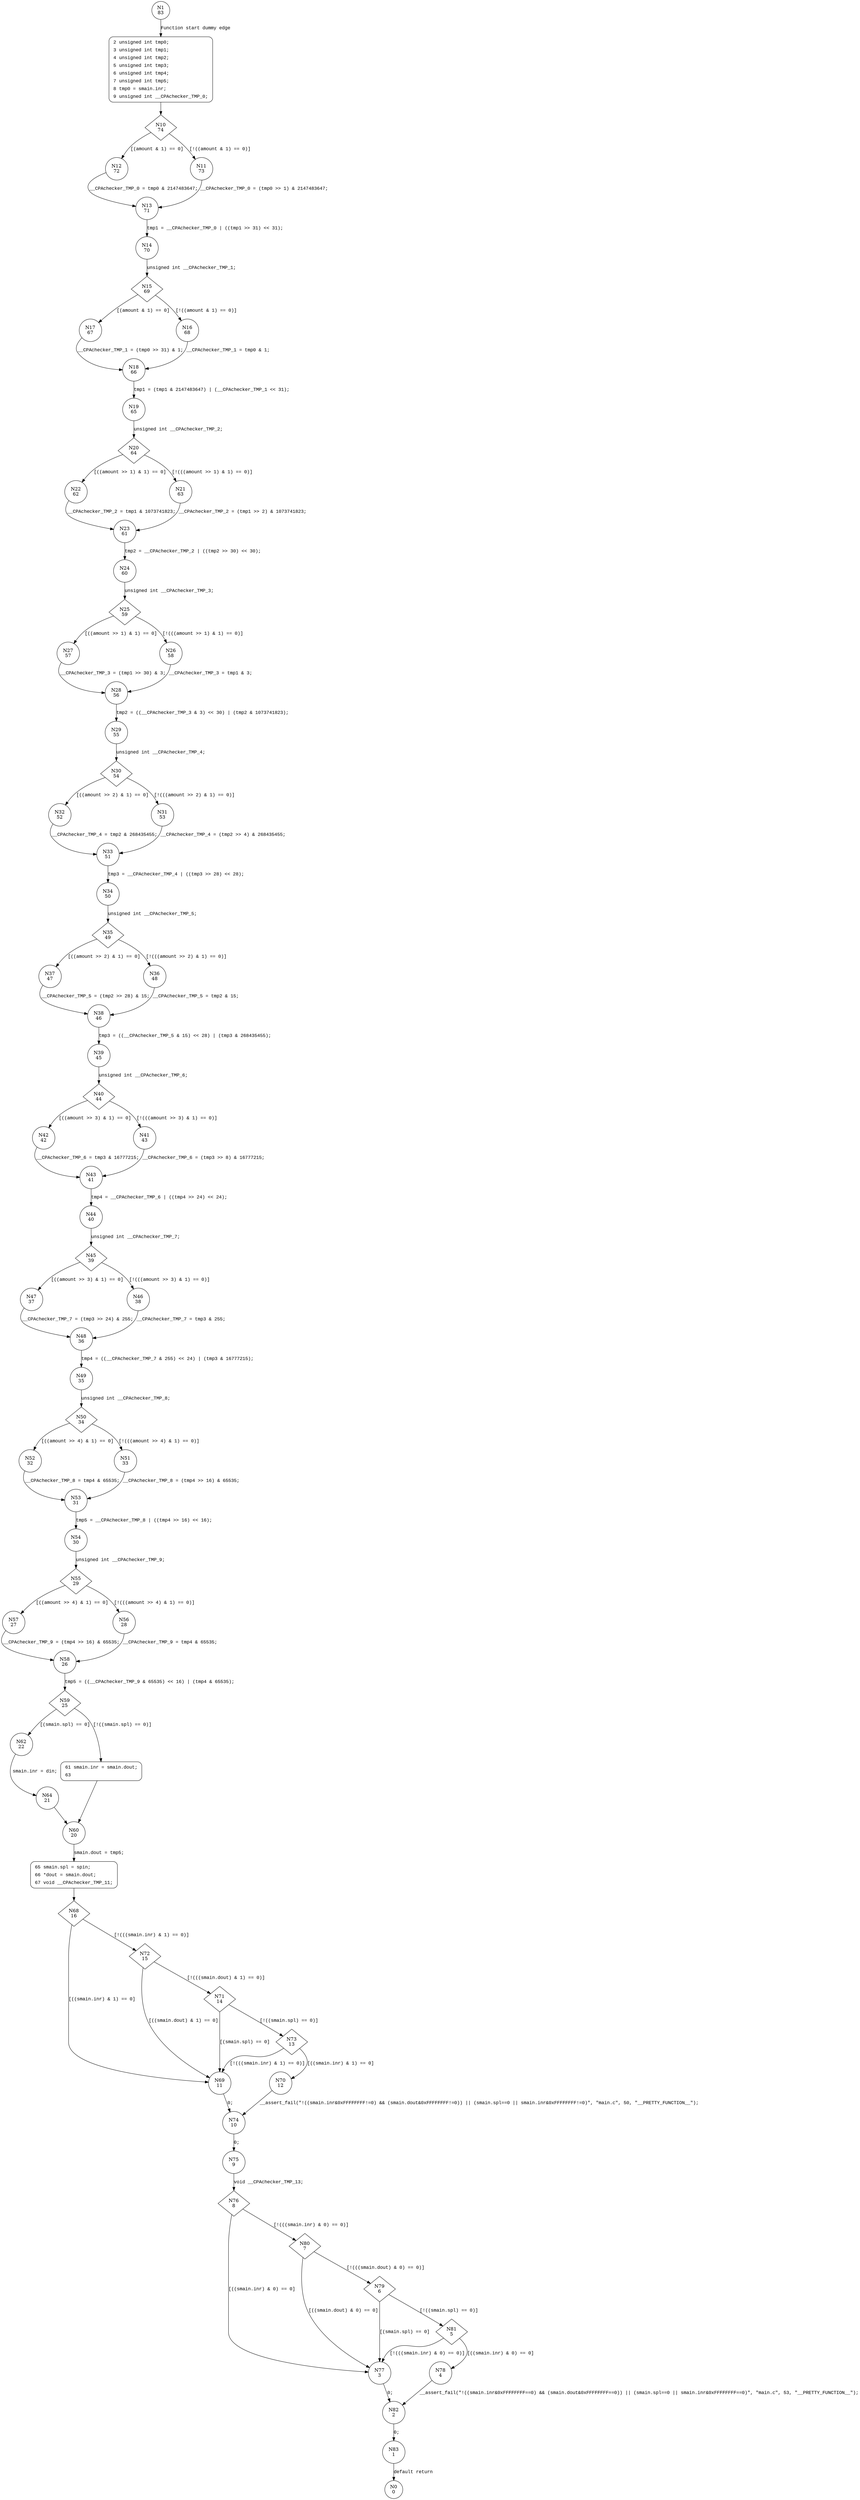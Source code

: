digraph spinner {
1 [shape="circle" label="N1\n83"]
2 [shape="circle" label="N2\n82"]
10 [shape="diamond" label="N10\n74"]
12 [shape="circle" label="N12\n72"]
11 [shape="circle" label="N11\n73"]
13 [shape="circle" label="N13\n71"]
14 [shape="circle" label="N14\n70"]
15 [shape="diamond" label="N15\n69"]
17 [shape="circle" label="N17\n67"]
16 [shape="circle" label="N16\n68"]
18 [shape="circle" label="N18\n66"]
19 [shape="circle" label="N19\n65"]
20 [shape="diamond" label="N20\n64"]
22 [shape="circle" label="N22\n62"]
21 [shape="circle" label="N21\n63"]
23 [shape="circle" label="N23\n61"]
24 [shape="circle" label="N24\n60"]
25 [shape="diamond" label="N25\n59"]
27 [shape="circle" label="N27\n57"]
26 [shape="circle" label="N26\n58"]
28 [shape="circle" label="N28\n56"]
29 [shape="circle" label="N29\n55"]
30 [shape="diamond" label="N30\n54"]
32 [shape="circle" label="N32\n52"]
31 [shape="circle" label="N31\n53"]
33 [shape="circle" label="N33\n51"]
34 [shape="circle" label="N34\n50"]
35 [shape="diamond" label="N35\n49"]
37 [shape="circle" label="N37\n47"]
36 [shape="circle" label="N36\n48"]
38 [shape="circle" label="N38\n46"]
39 [shape="circle" label="N39\n45"]
40 [shape="diamond" label="N40\n44"]
42 [shape="circle" label="N42\n42"]
41 [shape="circle" label="N41\n43"]
43 [shape="circle" label="N43\n41"]
44 [shape="circle" label="N44\n40"]
45 [shape="diamond" label="N45\n39"]
47 [shape="circle" label="N47\n37"]
46 [shape="circle" label="N46\n38"]
48 [shape="circle" label="N48\n36"]
49 [shape="circle" label="N49\n35"]
50 [shape="diamond" label="N50\n34"]
52 [shape="circle" label="N52\n32"]
51 [shape="circle" label="N51\n33"]
53 [shape="circle" label="N53\n31"]
54 [shape="circle" label="N54\n30"]
55 [shape="diamond" label="N55\n29"]
57 [shape="circle" label="N57\n27"]
56 [shape="circle" label="N56\n28"]
58 [shape="circle" label="N58\n26"]
59 [shape="diamond" label="N59\n25"]
62 [shape="circle" label="N62\n22"]
61 [shape="circle" label="N61\n24"]
60 [shape="circle" label="N60\n20"]
65 [shape="circle" label="N65\n19"]
68 [shape="diamond" label="N68\n16"]
69 [shape="circle" label="N69\n11"]
72 [shape="diamond" label="N72\n15"]
71 [shape="diamond" label="N71\n14"]
73 [shape="diamond" label="N73\n13"]
70 [shape="circle" label="N70\n12"]
74 [shape="circle" label="N74\n10"]
75 [shape="circle" label="N75\n9"]
76 [shape="diamond" label="N76\n8"]
77 [shape="circle" label="N77\n3"]
80 [shape="diamond" label="N80\n7"]
79 [shape="diamond" label="N79\n6"]
81 [shape="diamond" label="N81\n5"]
78 [shape="circle" label="N78\n4"]
82 [shape="circle" label="N82\n2"]
83 [shape="circle" label="N83\n1"]
64 [shape="circle" label="N64\n21"]
0 [shape="circle" label="N0\n0"]
2 [style="filled,bold" penwidth="1" fillcolor="white" fontname="Courier New" shape="Mrecord" label=<<table border="0" cellborder="0" cellpadding="3" bgcolor="white"><tr><td align="right">2</td><td align="left">unsigned int tmp0;</td></tr><tr><td align="right">3</td><td align="left">unsigned int tmp1;</td></tr><tr><td align="right">4</td><td align="left">unsigned int tmp2;</td></tr><tr><td align="right">5</td><td align="left">unsigned int tmp3;</td></tr><tr><td align="right">6</td><td align="left">unsigned int tmp4;</td></tr><tr><td align="right">7</td><td align="left">unsigned int tmp5;</td></tr><tr><td align="right">8</td><td align="left">tmp0 = smain.inr;</td></tr><tr><td align="right">9</td><td align="left">unsigned int __CPAchecker_TMP_0;</td></tr></table>>]
2 -> 10[label=""]
61 [style="filled,bold" penwidth="1" fillcolor="white" fontname="Courier New" shape="Mrecord" label=<<table border="0" cellborder="0" cellpadding="3" bgcolor="white"><tr><td align="right">61</td><td align="left">smain.inr = smain.dout;</td></tr><tr><td align="right">63</td><td align="left"></td></tr></table>>]
61 -> 60[label=""]
65 [style="filled,bold" penwidth="1" fillcolor="white" fontname="Courier New" shape="Mrecord" label=<<table border="0" cellborder="0" cellpadding="3" bgcolor="white"><tr><td align="right">65</td><td align="left">smain.spl = spin;</td></tr><tr><td align="right">66</td><td align="left">*dout = smain.dout;</td></tr><tr><td align="right">67</td><td align="left">void __CPAchecker_TMP_11;</td></tr></table>>]
65 -> 68[label=""]
1 -> 2 [label="Function start dummy edge" fontname="Courier New"]
10 -> 12 [label="[(amount & 1) == 0]" fontname="Courier New"]
10 -> 11 [label="[!((amount & 1) == 0)]" fontname="Courier New"]
13 -> 14 [label="tmp1 = __CPAchecker_TMP_0 | ((tmp1 >> 31) << 31);" fontname="Courier New"]
15 -> 17 [label="[(amount & 1) == 0]" fontname="Courier New"]
15 -> 16 [label="[!((amount & 1) == 0)]" fontname="Courier New"]
18 -> 19 [label="tmp1 = (tmp1 & 2147483647) | (__CPAchecker_TMP_1 << 31);" fontname="Courier New"]
20 -> 22 [label="[((amount >> 1) & 1) == 0]" fontname="Courier New"]
20 -> 21 [label="[!(((amount >> 1) & 1) == 0)]" fontname="Courier New"]
23 -> 24 [label="tmp2 = __CPAchecker_TMP_2 | ((tmp2 >> 30) << 30);" fontname="Courier New"]
25 -> 27 [label="[((amount >> 1) & 1) == 0]" fontname="Courier New"]
25 -> 26 [label="[!(((amount >> 1) & 1) == 0)]" fontname="Courier New"]
28 -> 29 [label="tmp2 = ((__CPAchecker_TMP_3 & 3) << 30) | (tmp2 & 1073741823);" fontname="Courier New"]
30 -> 32 [label="[((amount >> 2) & 1) == 0]" fontname="Courier New"]
30 -> 31 [label="[!(((amount >> 2) & 1) == 0)]" fontname="Courier New"]
33 -> 34 [label="tmp3 = __CPAchecker_TMP_4 | ((tmp3 >> 28) << 28);" fontname="Courier New"]
35 -> 37 [label="[((amount >> 2) & 1) == 0]" fontname="Courier New"]
35 -> 36 [label="[!(((amount >> 2) & 1) == 0)]" fontname="Courier New"]
38 -> 39 [label="tmp3 = ((__CPAchecker_TMP_5 & 15) << 28) | (tmp3 & 268435455);" fontname="Courier New"]
40 -> 42 [label="[((amount >> 3) & 1) == 0]" fontname="Courier New"]
40 -> 41 [label="[!(((amount >> 3) & 1) == 0)]" fontname="Courier New"]
43 -> 44 [label="tmp4 = __CPAchecker_TMP_6 | ((tmp4 >> 24) << 24);" fontname="Courier New"]
45 -> 47 [label="[((amount >> 3) & 1) == 0]" fontname="Courier New"]
45 -> 46 [label="[!(((amount >> 3) & 1) == 0)]" fontname="Courier New"]
48 -> 49 [label="tmp4 = ((__CPAchecker_TMP_7 & 255) << 24) | (tmp3 & 16777215);" fontname="Courier New"]
50 -> 52 [label="[((amount >> 4) & 1) == 0]" fontname="Courier New"]
50 -> 51 [label="[!(((amount >> 4) & 1) == 0)]" fontname="Courier New"]
53 -> 54 [label="tmp5 = __CPAchecker_TMP_8 | ((tmp4 >> 16) << 16);" fontname="Courier New"]
55 -> 57 [label="[((amount >> 4) & 1) == 0]" fontname="Courier New"]
55 -> 56 [label="[!(((amount >> 4) & 1) == 0)]" fontname="Courier New"]
58 -> 59 [label="tmp5 = ((__CPAchecker_TMP_9 & 65535) << 16) | (tmp4 & 65535);" fontname="Courier New"]
59 -> 62 [label="[(smain.spl) == 0]" fontname="Courier New"]
59 -> 61 [label="[!((smain.spl) == 0)]" fontname="Courier New"]
60 -> 65 [label="smain.dout = tmp5;" fontname="Courier New"]
68 -> 69 [label="[((smain.inr) & 1) == 0]" fontname="Courier New"]
68 -> 72 [label="[!(((smain.inr) & 1) == 0)]" fontname="Courier New"]
72 -> 69 [label="[((smain.dout) & 1) == 0]" fontname="Courier New"]
72 -> 71 [label="[!(((smain.dout) & 1) == 0)]" fontname="Courier New"]
71 -> 69 [label="[(smain.spl) == 0]" fontname="Courier New"]
71 -> 73 [label="[!((smain.spl) == 0)]" fontname="Courier New"]
73 -> 70 [label="[((smain.inr) & 1) == 0]" fontname="Courier New"]
73 -> 69 [label="[!(((smain.inr) & 1) == 0)]" fontname="Courier New"]
69 -> 74 [label="0;" fontname="Courier New"]
74 -> 75 [label="0;" fontname="Courier New"]
76 -> 77 [label="[((smain.inr) & 0) == 0]" fontname="Courier New"]
76 -> 80 [label="[!(((smain.inr) & 0) == 0)]" fontname="Courier New"]
80 -> 77 [label="[((smain.dout) & 0) == 0]" fontname="Courier New"]
80 -> 79 [label="[!(((smain.dout) & 0) == 0)]" fontname="Courier New"]
79 -> 77 [label="[(smain.spl) == 0]" fontname="Courier New"]
79 -> 81 [label="[!((smain.spl) == 0)]" fontname="Courier New"]
81 -> 78 [label="[((smain.inr) & 0) == 0]" fontname="Courier New"]
81 -> 77 [label="[!(((smain.inr) & 0) == 0)]" fontname="Courier New"]
77 -> 82 [label="0;" fontname="Courier New"]
82 -> 83 [label="0;" fontname="Courier New"]
78 -> 82 [label="__assert_fail(\"!((smain.inr&0xFFFFFFFF==0) && (smain.dout&0xFFFFFFFF==0)) || (smain.spl==0 || smain.inr&0xFFFFFFFF==0)\", \"main.c\", 53, \"__PRETTY_FUNCTION__\");" fontname="Courier New"]
62 -> 64 [label="smain.inr = din;" fontname="Courier New"]
57 -> 58 [label="__CPAchecker_TMP_9 = (tmp4 >> 16) & 65535;" fontname="Courier New"]
47 -> 48 [label="__CPAchecker_TMP_7 = (tmp3 >> 24) & 255;" fontname="Courier New"]
37 -> 38 [label="__CPAchecker_TMP_5 = (tmp2 >> 28) & 15;" fontname="Courier New"]
27 -> 28 [label="__CPAchecker_TMP_3 = (tmp1 >> 30) & 3;" fontname="Courier New"]
17 -> 18 [label="__CPAchecker_TMP_1 = (tmp0 >> 31) & 1;" fontname="Courier New"]
11 -> 13 [label="__CPAchecker_TMP_0 = (tmp0 >> 1) & 2147483647;" fontname="Courier New"]
14 -> 15 [label="unsigned int __CPAchecker_TMP_1;" fontname="Courier New"]
16 -> 18 [label="__CPAchecker_TMP_1 = tmp0 & 1;" fontname="Courier New"]
19 -> 20 [label="unsigned int __CPAchecker_TMP_2;" fontname="Courier New"]
21 -> 23 [label="__CPAchecker_TMP_2 = (tmp1 >> 2) & 1073741823;" fontname="Courier New"]
24 -> 25 [label="unsigned int __CPAchecker_TMP_3;" fontname="Courier New"]
26 -> 28 [label="__CPAchecker_TMP_3 = tmp1 & 3;" fontname="Courier New"]
29 -> 30 [label="unsigned int __CPAchecker_TMP_4;" fontname="Courier New"]
31 -> 33 [label="__CPAchecker_TMP_4 = (tmp2 >> 4) & 268435455;" fontname="Courier New"]
34 -> 35 [label="unsigned int __CPAchecker_TMP_5;" fontname="Courier New"]
36 -> 38 [label="__CPAchecker_TMP_5 = tmp2 & 15;" fontname="Courier New"]
39 -> 40 [label="unsigned int __CPAchecker_TMP_6;" fontname="Courier New"]
41 -> 43 [label="__CPAchecker_TMP_6 = (tmp3 >> 8) & 16777215;" fontname="Courier New"]
44 -> 45 [label="unsigned int __CPAchecker_TMP_7;" fontname="Courier New"]
46 -> 48 [label="__CPAchecker_TMP_7 = tmp3 & 255;" fontname="Courier New"]
49 -> 50 [label="unsigned int __CPAchecker_TMP_8;" fontname="Courier New"]
51 -> 53 [label="__CPAchecker_TMP_8 = (tmp4 >> 16) & 65535;" fontname="Courier New"]
54 -> 55 [label="unsigned int __CPAchecker_TMP_9;" fontname="Courier New"]
56 -> 58 [label="__CPAchecker_TMP_9 = tmp4 & 65535;" fontname="Courier New"]
75 -> 76 [label="void __CPAchecker_TMP_13;" fontname="Courier New"]
83 -> 0 [label="default return" fontname="Courier New"]
70 -> 74 [label="__assert_fail(\"!((smain.inr&0xFFFFFFFF!=0) && (smain.dout&0xFFFFFFFF!=0)) || (smain.spl==0 || smain.inr&0xFFFFFFFF!=0)\", \"main.c\", 50, \"__PRETTY_FUNCTION__\");" fontname="Courier New"]
64 -> 60 [label="" fontname="Courier New"]
52 -> 53 [label="__CPAchecker_TMP_8 = tmp4 & 65535;" fontname="Courier New"]
42 -> 43 [label="__CPAchecker_TMP_6 = tmp3 & 16777215;" fontname="Courier New"]
32 -> 33 [label="__CPAchecker_TMP_4 = tmp2 & 268435455;" fontname="Courier New"]
22 -> 23 [label="__CPAchecker_TMP_2 = tmp1 & 1073741823;" fontname="Courier New"]
12 -> 13 [label="__CPAchecker_TMP_0 = tmp0 & 2147483647;" fontname="Courier New"]
}